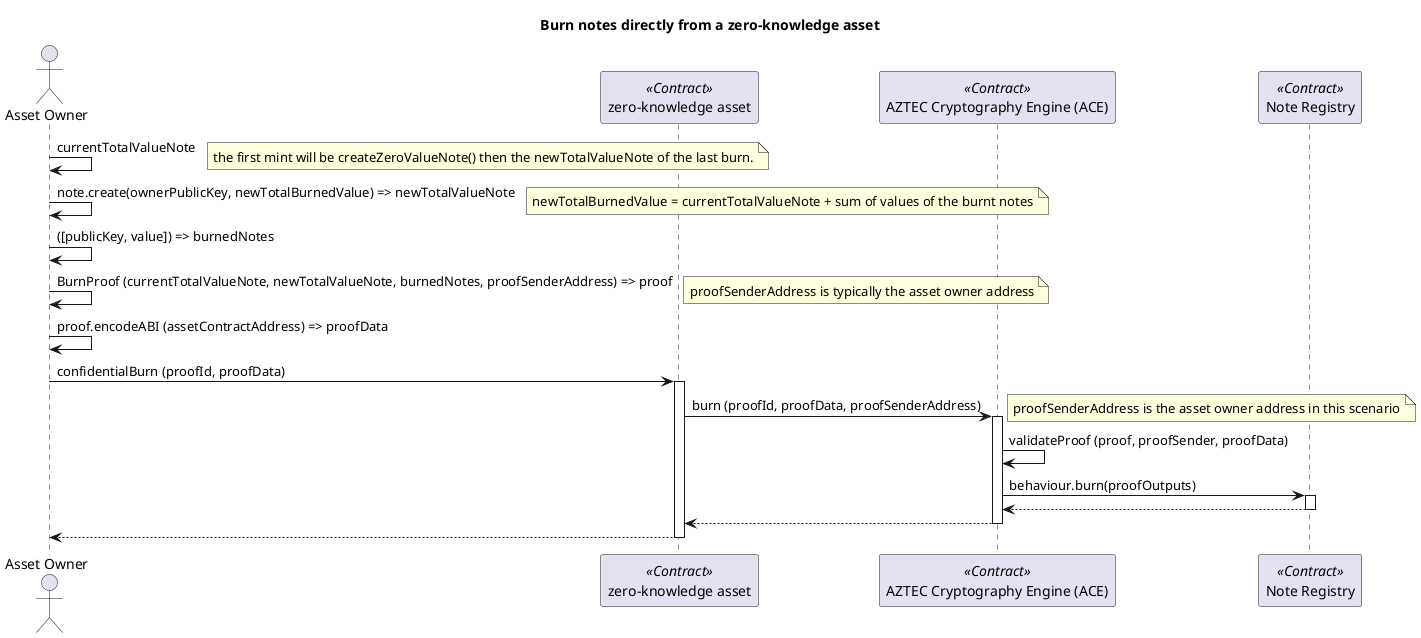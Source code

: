 @startuml

title Burn notes directly from a zero-knowledge asset

actor "Asset Owner" as owner
participant asset as "zero-knowledge asset" <<Contract>>
participant ace as "AZTEC Cryptography Engine (ACE)" <<Contract>>
participant registry as "Note Registry" <<Contract>>

owner -> owner : currentTotalValueNote
note right: the first mint will be createZeroValueNote() then the newTotalValueNote of the last burn.
owner -> owner : note.create(ownerPublicKey, newTotalBurnedValue) => newTotalValueNote
note right: newTotalBurnedValue = currentTotalValueNote + sum of values of the burnt notes
owner -> owner : ([publicKey, value]) => burnedNotes
owner -> owner : BurnProof (currentTotalValueNote, newTotalValueNote, burnedNotes, proofSenderAddress) => proof
note right: proofSenderAddress is typically the asset owner address
owner -> owner : proof.encodeABI (assetContractAddress) => proofData
owner -> asset : confidentialBurn (proofId, proofData)
activate asset
asset -> ace : burn (proofId, proofData, proofSenderAddress)
note right: proofSenderAddress is the asset owner address in this scenario
activate ace
ace -> ace : validateProof (proof, proofSender, proofData)
ace -> registry : behaviour.burn(proofOutputs)
activate registry
return
return
return

@enduml
